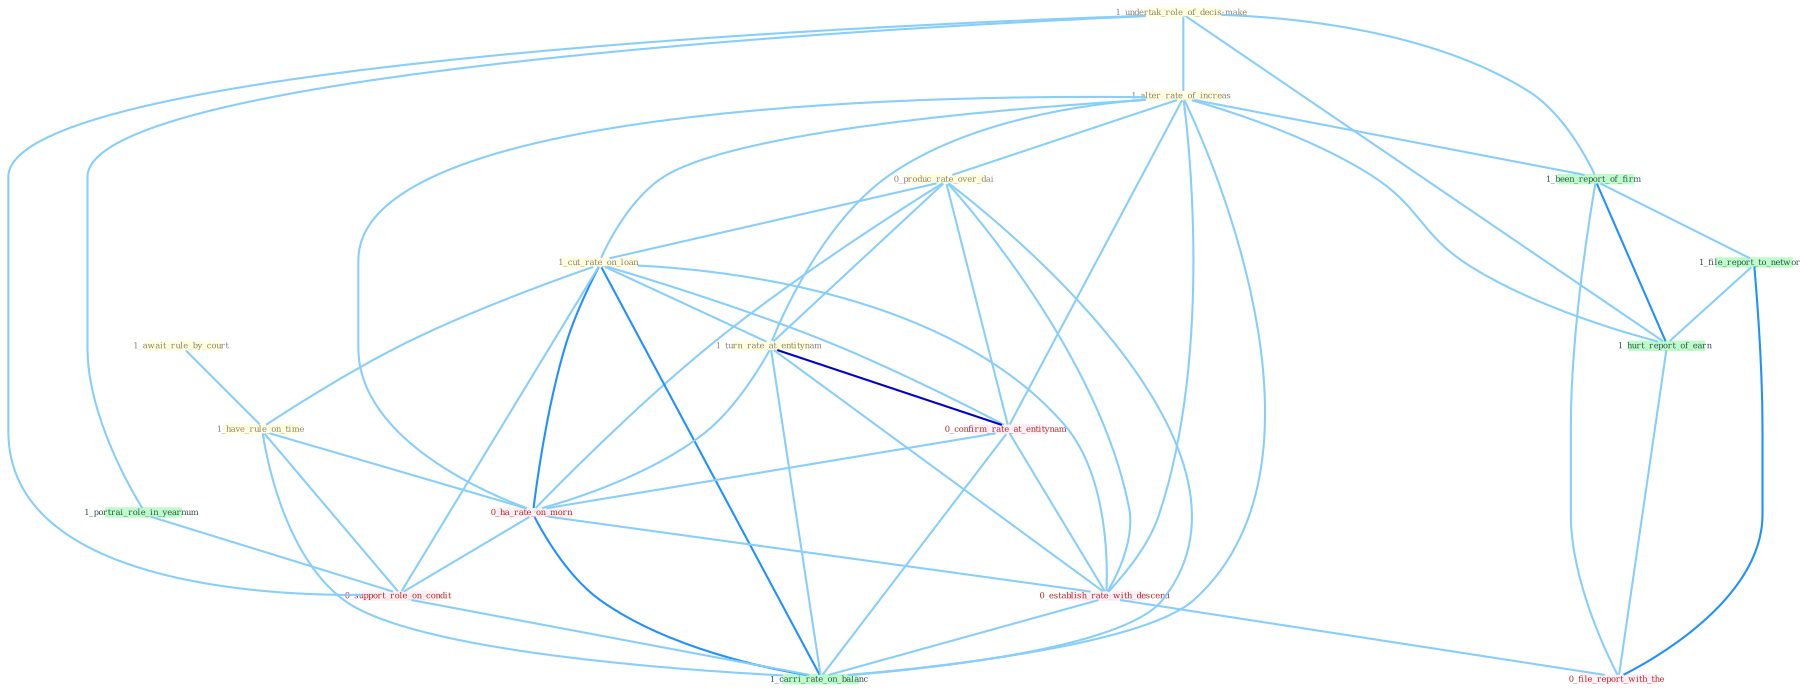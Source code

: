 Graph G{ 
    node
    [shape=polygon,style=filled,width=.5,height=.06,color="#BDFCC9",fixedsize=true,fontsize=4,
    fontcolor="#2f4f4f"];
    {node
    [color="#ffffe0", fontcolor="#8b7d6b"] "1_undertak_role_of_decis-make " "1_alter_rate_of_increas " "1_await_rule_by_court " "0_produc_rate_over_dai " "1_cut_rate_on_loan " "1_have_rule_on_time " "1_turn_rate_at_entitynam "}
{node [color="#fff0f5", fontcolor="#b22222"] "0_confirm_rate_at_entitynam " "0_ha_rate_on_morn " "0_support_role_on_condit " "0_establish_rate_with_descend " "0_file_report_with_the "}
edge [color="#B0E2FF"];

	"1_undertak_role_of_decis-make " -- "1_alter_rate_of_increas " [w="1", color="#87cefa" ];
	"1_undertak_role_of_decis-make " -- "1_been_report_of_firm " [w="1", color="#87cefa" ];
	"1_undertak_role_of_decis-make " -- "1_portrai_role_in_yearnum " [w="1", color="#87cefa" ];
	"1_undertak_role_of_decis-make " -- "1_hurt_report_of_earn " [w="1", color="#87cefa" ];
	"1_undertak_role_of_decis-make " -- "0_support_role_on_condit " [w="1", color="#87cefa" ];
	"1_alter_rate_of_increas " -- "0_produc_rate_over_dai " [w="1", color="#87cefa" ];
	"1_alter_rate_of_increas " -- "1_cut_rate_on_loan " [w="1", color="#87cefa" ];
	"1_alter_rate_of_increas " -- "1_turn_rate_at_entitynam " [w="1", color="#87cefa" ];
	"1_alter_rate_of_increas " -- "0_confirm_rate_at_entitynam " [w="1", color="#87cefa" ];
	"1_alter_rate_of_increas " -- "1_been_report_of_firm " [w="1", color="#87cefa" ];
	"1_alter_rate_of_increas " -- "0_ha_rate_on_morn " [w="1", color="#87cefa" ];
	"1_alter_rate_of_increas " -- "1_hurt_report_of_earn " [w="1", color="#87cefa" ];
	"1_alter_rate_of_increas " -- "0_establish_rate_with_descend " [w="1", color="#87cefa" ];
	"1_alter_rate_of_increas " -- "1_carri_rate_on_balanc " [w="1", color="#87cefa" ];
	"1_await_rule_by_court " -- "1_have_rule_on_time " [w="1", color="#87cefa" ];
	"0_produc_rate_over_dai " -- "1_cut_rate_on_loan " [w="1", color="#87cefa" ];
	"0_produc_rate_over_dai " -- "1_turn_rate_at_entitynam " [w="1", color="#87cefa" ];
	"0_produc_rate_over_dai " -- "0_confirm_rate_at_entitynam " [w="1", color="#87cefa" ];
	"0_produc_rate_over_dai " -- "0_ha_rate_on_morn " [w="1", color="#87cefa" ];
	"0_produc_rate_over_dai " -- "0_establish_rate_with_descend " [w="1", color="#87cefa" ];
	"0_produc_rate_over_dai " -- "1_carri_rate_on_balanc " [w="1", color="#87cefa" ];
	"1_cut_rate_on_loan " -- "1_have_rule_on_time " [w="1", color="#87cefa" ];
	"1_cut_rate_on_loan " -- "1_turn_rate_at_entitynam " [w="1", color="#87cefa" ];
	"1_cut_rate_on_loan " -- "0_confirm_rate_at_entitynam " [w="1", color="#87cefa" ];
	"1_cut_rate_on_loan " -- "0_ha_rate_on_morn " [w="2", color="#1e90ff" , len=0.8];
	"1_cut_rate_on_loan " -- "0_support_role_on_condit " [w="1", color="#87cefa" ];
	"1_cut_rate_on_loan " -- "0_establish_rate_with_descend " [w="1", color="#87cefa" ];
	"1_cut_rate_on_loan " -- "1_carri_rate_on_balanc " [w="2", color="#1e90ff" , len=0.8];
	"1_have_rule_on_time " -- "0_ha_rate_on_morn " [w="1", color="#87cefa" ];
	"1_have_rule_on_time " -- "0_support_role_on_condit " [w="1", color="#87cefa" ];
	"1_have_rule_on_time " -- "1_carri_rate_on_balanc " [w="1", color="#87cefa" ];
	"1_turn_rate_at_entitynam " -- "0_confirm_rate_at_entitynam " [w="3", color="#0000cd" , len=0.6];
	"1_turn_rate_at_entitynam " -- "0_ha_rate_on_morn " [w="1", color="#87cefa" ];
	"1_turn_rate_at_entitynam " -- "0_establish_rate_with_descend " [w="1", color="#87cefa" ];
	"1_turn_rate_at_entitynam " -- "1_carri_rate_on_balanc " [w="1", color="#87cefa" ];
	"0_confirm_rate_at_entitynam " -- "0_ha_rate_on_morn " [w="1", color="#87cefa" ];
	"0_confirm_rate_at_entitynam " -- "0_establish_rate_with_descend " [w="1", color="#87cefa" ];
	"0_confirm_rate_at_entitynam " -- "1_carri_rate_on_balanc " [w="1", color="#87cefa" ];
	"1_been_report_of_firm " -- "1_file_report_to_network " [w="1", color="#87cefa" ];
	"1_been_report_of_firm " -- "1_hurt_report_of_earn " [w="2", color="#1e90ff" , len=0.8];
	"1_been_report_of_firm " -- "0_file_report_with_the " [w="1", color="#87cefa" ];
	"1_file_report_to_network " -- "1_hurt_report_of_earn " [w="1", color="#87cefa" ];
	"1_file_report_to_network " -- "0_file_report_with_the " [w="2", color="#1e90ff" , len=0.8];
	"1_portrai_role_in_yearnum " -- "0_support_role_on_condit " [w="1", color="#87cefa" ];
	"0_ha_rate_on_morn " -- "0_support_role_on_condit " [w="1", color="#87cefa" ];
	"0_ha_rate_on_morn " -- "0_establish_rate_with_descend " [w="1", color="#87cefa" ];
	"0_ha_rate_on_morn " -- "1_carri_rate_on_balanc " [w="2", color="#1e90ff" , len=0.8];
	"1_hurt_report_of_earn " -- "0_file_report_with_the " [w="1", color="#87cefa" ];
	"0_support_role_on_condit " -- "1_carri_rate_on_balanc " [w="1", color="#87cefa" ];
	"0_establish_rate_with_descend " -- "1_carri_rate_on_balanc " [w="1", color="#87cefa" ];
	"0_establish_rate_with_descend " -- "0_file_report_with_the " [w="1", color="#87cefa" ];
}